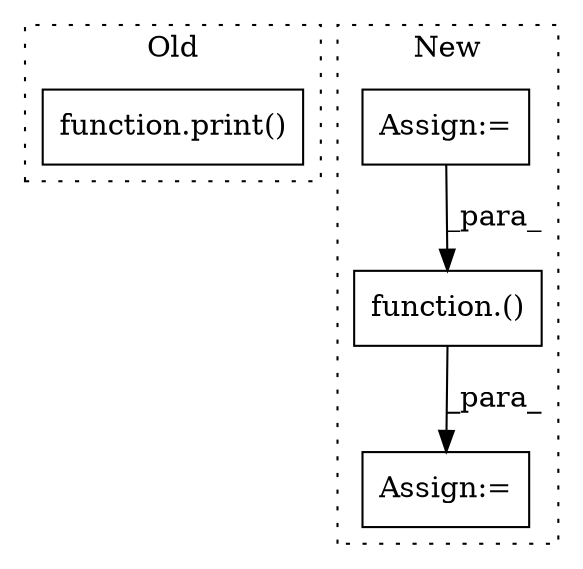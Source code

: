 digraph G {
subgraph cluster0 {
1 [label="function.print()" a="75" s="2170,2221" l="6,1" shape="box"];
label = "Old";
style="dotted";
}
subgraph cluster1 {
2 [label="function.()" a="75" s="2753,2780" l="24,1" shape="box"];
3 [label="Assign:=" a="68" s="2915" l="3" shape="box"];
4 [label="Assign:=" a="68" s="2114" l="3" shape="box"];
label = "New";
style="dotted";
}
2 -> 3 [label="_para_"];
4 -> 2 [label="_para_"];
}